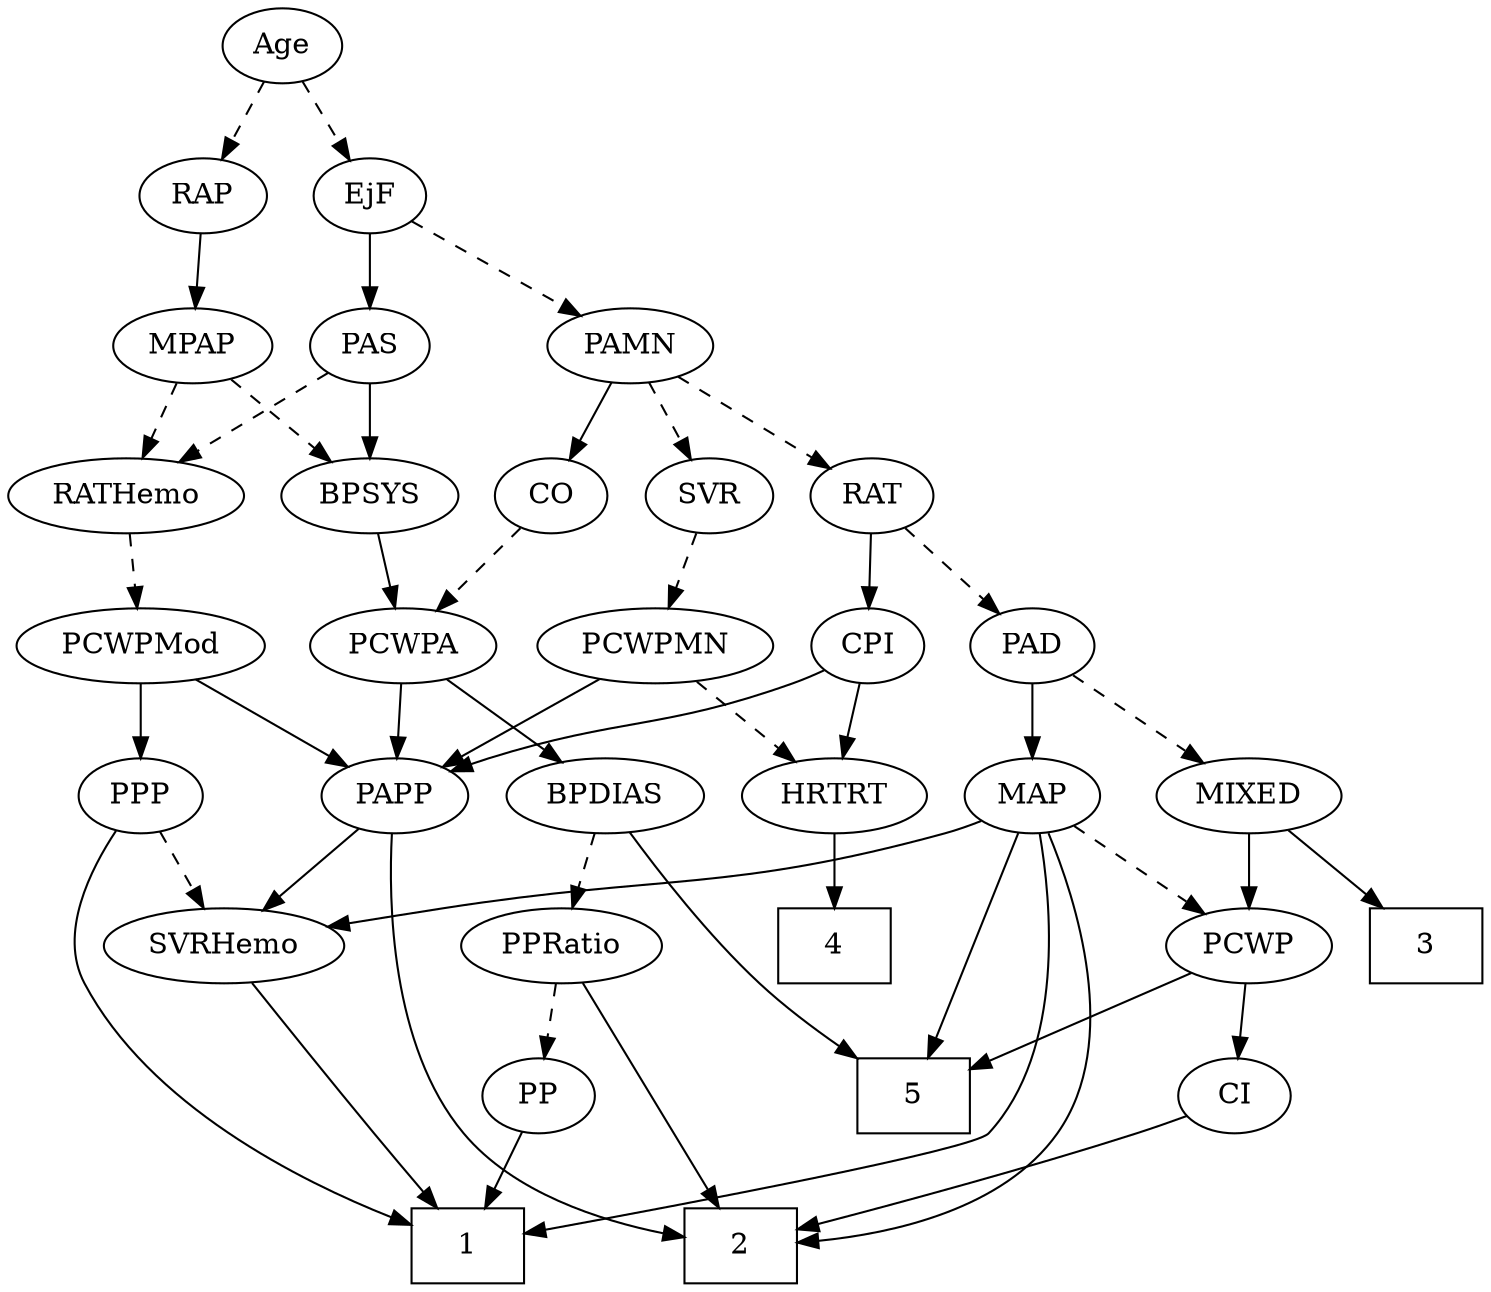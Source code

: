 strict digraph {
	graph [bb="0,0,664.4,612"];
	node [label="\N"];
	1	[height=0.5,
		pos="215.4,18",
		shape=box,
		width=0.75];
	2	[height=0.5,
		pos="335.4,18",
		shape=box,
		width=0.75];
	3	[height=0.5,
		pos="637.4,162",
		shape=box,
		width=0.75];
	4	[height=0.5,
		pos="363.4,162",
		shape=box,
		width=0.75];
	5	[height=0.5,
		pos="401.4,90",
		shape=box,
		width=0.75];
	Age	[height=0.5,
		pos="114.4,594",
		width=0.75];
	EjF	[height=0.5,
		pos="154.4,522",
		width=0.75];
	Age -> EjF	[pos="e,145.17,539.15 123.67,576.76 128.57,568.19 134.68,557.49 140.17,547.9",
		style=dashed];
	RAP	[height=0.5,
		pos="78.396,522",
		width=0.77632];
	Age -> RAP	[pos="e,86.95,539.63 106.05,576.76 101.75,568.4 96.404,558.02 91.564,548.61",
		style=dashed];
	PAS	[height=0.5,
		pos="154.4,450",
		width=0.75];
	EjF -> PAS	[pos="e,154.4,468.1 154.4,503.7 154.4,495.98 154.4,486.71 154.4,478.11",
		style=solid];
	PAMN	[height=0.5,
		pos="273.4,450",
		width=1.011];
	EjF -> PAMN	[pos="e,250.87,464.25 174.05,509.44 192.53,498.57 220.51,482.11 242.07,469.43",
		style=dashed];
	MPAP	[height=0.5,
		pos="74.396,450",
		width=0.97491];
	RAP -> MPAP	[pos="e,75.373,468.1 77.407,503.7 76.966,495.98 76.436,486.71 75.945,478.11",
		style=solid];
	MIXED	[height=0.5,
		pos="557.4,234",
		width=1.1193];
	MIXED -> 3	[pos="e,617.73,180.21 575.15,217.46 585.4,208.5 598.5,197.03 610.04,186.93",
		style=solid];
	PCWP	[height=0.5,
		pos="557.4,162",
		width=0.97491];
	MIXED -> PCWP	[pos="e,557.4,180.1 557.4,215.7 557.4,207.98 557.4,198.71 557.4,190.11",
		style=solid];
	BPSYS	[height=0.5,
		pos="154.4,378",
		width=1.0471];
	MPAP -> BPSYS	[pos="e,137.18,394.07 91.362,434.15 102.42,424.48 117.05,411.68 129.43,400.85",
		style=dashed];
	RATHemo	[height=0.5,
		pos="49.396,378",
		width=1.3721];
	MPAP -> RATHemo	[pos="e,55.565,396.28 68.344,432.05 65.53,424.18 62.116,414.62 58.965,405.79",
		style=dashed];
	PCWPA	[height=0.5,
		pos="173.4,306",
		width=1.1555];
	BPSYS -> PCWPA	[pos="e,168.71,324.28 158.99,360.05 161.11,352.26 163.67,342.82 166.05,334.08",
		style=solid];
	PAD	[height=0.5,
		pos="456.4,306",
		width=0.79437];
	PAD -> MIXED	[pos="e,536.55,249.45 474.92,292.16 489.76,281.88 510.86,267.25 528,255.37",
		style=dashed];
	MAP	[height=0.5,
		pos="456.4,234",
		width=0.84854];
	PAD -> MAP	[pos="e,456.4,252.1 456.4,287.7 456.4,279.98 456.4,270.71 456.4,262.11",
		style=solid];
	CO	[height=0.5,
		pos="237.4,378",
		width=0.75];
	CO -> PCWPA	[pos="e,188.29,323.29 223.82,362.15 215.52,353.07 204.7,341.24 195.22,330.87",
		style=dashed];
	PAS -> BPSYS	[pos="e,154.4,396.1 154.4,431.7 154.4,423.98 154.4,414.71 154.4,406.11",
		style=solid];
	PAS -> RATHemo	[pos="e,72.024,394.09 135.62,436.49 120.31,426.28 98.37,411.65 80.45,399.7",
		style=dashed];
	PAMN -> CO	[pos="e,245.87,395.47 264.86,432.41 260.56,424.04 255.25,413.71 250.44,404.37",
		style=solid];
	RAT	[height=0.5,
		pos="383.4,378",
		width=0.75827];
	PAMN -> RAT	[pos="e,364.19,391.22 294.87,435.34 312.25,424.28 336.85,408.62 355.71,396.62",
		style=dashed];
	SVR	[height=0.5,
		pos="310.4,378",
		width=0.77632];
	PAMN -> SVR	[pos="e,301.69,395.47 282.16,432.41 286.59,424.04 292.05,413.71 296.99,404.37",
		style=dashed];
	PCWPMod	[height=0.5,
		pos="57.396,306",
		width=1.4443];
	RATHemo -> PCWPMod	[pos="e,55.441,324.1 51.373,359.7 52.255,351.98 53.314,342.71 54.297,334.11",
		style=dashed];
	CPI	[height=0.5,
		pos="380.4,306",
		width=0.75];
	PAPP	[height=0.5,
		pos="171.4,234",
		width=0.88464];
	CPI -> PAPP	[pos="e,195.92,245.76 359.34,294.3 354.5,292.06 349.32,289.82 344.4,288 287.35,266.94 269.93,271.69 212.4,252 210.12,251.22 207.79,250.38 \
205.45,249.5",
		style=solid];
	HRTRT	[height=0.5,
		pos="363.4,234",
		width=1.1013];
	CPI -> HRTRT	[pos="e,367.59,252.28 376.28,288.05 374.39,280.26 372.1,270.82 369.97,262.08",
		style=solid];
	RAT -> PAD	[pos="e,441.39,321.38 398.17,362.83 408.49,352.94 422.45,339.55 434.12,328.36",
		style=dashed];
	RAT -> CPI	[pos="e,381.13,324.1 382.65,359.7 382.32,351.98 381.93,342.71 381.56,334.11",
		style=solid];
	PCWPMN	[height=0.5,
		pos="285.4,306",
		width=1.3902];
	SVR -> PCWPMN	[pos="e,291.57,324.28 304.34,360.05 301.53,352.18 298.12,342.62 294.96,333.79",
		style=dashed];
	PPP	[height=0.5,
		pos="57.396,234",
		width=0.75];
	PCWPMod -> PPP	[pos="e,57.396,252.1 57.396,287.7 57.396,279.98 57.396,270.71 57.396,262.11",
		style=solid];
	PCWPMod -> PAPP	[pos="e,150.42,247.88 81.851,289.98 99.393,279.21 123.12,264.64 141.74,253.21",
		style=solid];
	BPDIAS	[height=0.5,
		pos="263.4,234",
		width=1.1735];
	PCWPA -> BPDIAS	[pos="e,243.91,250.16 192.92,289.81 205.43,280.09 221.84,267.32 235.68,256.56",
		style=solid];
	PCWPA -> PAPP	[pos="e,171.88,252.1 172.9,287.7 172.68,279.98 172.42,270.71 172.17,262.11",
		style=solid];
	PCWPMN -> PAPP	[pos="e,192.1,247.71 261.22,290.15 243.58,279.33 219.59,264.59 200.83,253.08",
		style=solid];
	PCWPMN -> HRTRT	[pos="e,346.3,250.34 303.1,289.12 313.61,279.68 327.11,267.56 338.67,257.19",
		style=dashed];
	SVRHemo	[height=0.5,
		pos="94.396,162",
		width=1.3902];
	SVRHemo -> 1	[pos="e,195.21,36.005 105.03,144.19 117.04,125.72 137.63,95.555 158.4,72 167.35,61.843 178.03,51.516 187.71,42.71",
		style=solid];
	BPDIAS -> 5	[pos="e,374.08,107.47 273.07,216.35 284.52,197.49 304.9,166.45 327.4,144 338.76,132.66 352.75,121.98 365.5,113.21",
		style=solid];
	PPRatio	[height=0.5,
		pos="240.4,162",
		width=1.1013];
	BPDIAS -> PPRatio	[pos="e,246.07,180.28 257.83,216.05 255.24,208.18 252.1,198.62 249.2,189.79",
		style=dashed];
	MAP -> 1	[pos="e,242.54,24.617 460.07,215.92 465.96,183.49 473.5,112.59 437.4,72 431.2,65.038 314.24,39.689 252.64,26.735",
		style=solid];
	MAP -> 2	[pos="e,362.42,20.917 464.27,216.19 477.69,184.82 500.74,116.51 470.4,72 448.67,40.131 404.61,27.424 372.72,22.358",
		style=solid];
	MAP -> 5	[pos="e,408.08,108.27 449.87,216.15 440.45,191.84 422.95,146.66 411.76,117.75",
		style=solid];
	MAP -> SVRHemo	[pos="e,138.32,170.81 432.49,222.73 426.05,220.25 419.03,217.8 412.4,216 316.35,189.93 289.52,196.59 191.4,180 177.42,177.64 162.33,175.02 \
148.31,172.57",
		style=solid];
	MAP -> PCWP	[pos="e,537.45,176.83 475.39,219.83 490.48,209.38 511.81,194.6 528.93,182.73",
		style=dashed];
	PP	[height=0.5,
		pos="233.4,90",
		width=0.75];
	PP -> 1	[pos="e,219.84,36.275 229.04,72.055 227.03,64.261 224.61,54.822 222.36,46.079",
		style=solid];
	PPP -> 1	[pos="e,188.27,28.019 47.255,217.21 36.862,198.88 23.747,168.07 35.396,144 63.824,85.258 134.97,49.116 178.82,31.661",
		style=solid];
	PPP -> SVRHemo	[pos="e,85.344,180.12 65.977,216.76 70.332,208.53 75.728,198.32 80.644,189.02",
		style=dashed];
	PPRatio -> 2	[pos="e,323.79,36.346 251.48,144.43 267.89,119.9 298.8,73.703 318.18,44.739",
		style=solid];
	PPRatio -> PP	[pos="e,235.11,108.1 238.67,143.7 237.89,135.98 236.97,126.71 236.11,118.11",
		style=dashed];
	PCWP -> 5	[pos="e,428.5,103.16 531.64,149.44 506.06,137.96 466.6,120.26 437.82,107.34",
		style=solid];
	CI	[height=0.5,
		pos="553.4,90",
		width=0.75];
	PCWP -> CI	[pos="e,554.37,108.1 556.41,143.7 555.97,135.98 555.44,126.71 554.94,118.11",
		style=solid];
	CI -> 2	[pos="e,362.54,26.732 530.61,80.067 523.52,77.378 515.67,74.484 508.4,72 461.86,56.1 407.55,39.827 372.37,29.583",
		style=solid];
	PAPP -> 2	[pos="e,308.17,25.99 169.03,215.76 165.63,183.66 163.12,114.2 197.4,72 210.48,55.884 262.15,38.97 298.4,28.703",
		style=solid];
	PAPP -> SVRHemo	[pos="e,112.04,179.04 155.07,218.15 144.81,208.83 131.36,196.61 119.74,186.04",
		style=solid];
	HRTRT -> 4	[pos="e,363.4,180.1 363.4,215.7 363.4,207.98 363.4,198.71 363.4,190.11",
		style=solid];
}
